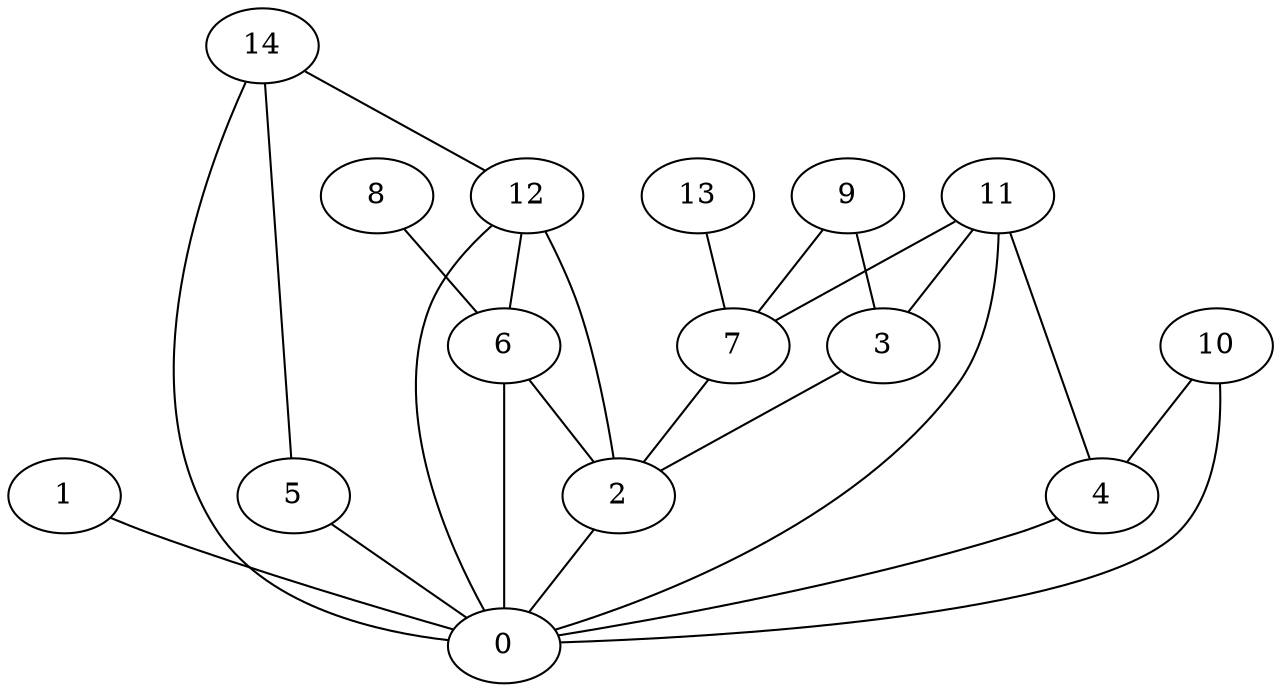 digraph "sensornet-topology" {
label = "";
rankdir="BT";"0"->"1" [arrowhead = "both"] 
"0"->"2" [arrowhead = "both"] 
"0"->"4" [arrowhead = "both"] 
"0"->"5" [arrowhead = "both"] 
"0"->"6" [arrowhead = "both"] 
"0"->"10" [arrowhead = "both"] 
"0"->"11" [arrowhead = "both"] 
"0"->"12" [arrowhead = "both"] 
"0"->"14" [arrowhead = "both"] 
"2"->"3" [arrowhead = "both"] 
"2"->"6" [arrowhead = "both"] 
"2"->"7" [arrowhead = "both"] 
"2"->"12" [arrowhead = "both"] 
"3"->"9" [arrowhead = "both"] 
"3"->"11" [arrowhead = "both"] 
"4"->"10" [arrowhead = "both"] 
"4"->"11" [arrowhead = "both"] 
"5"->"14" [arrowhead = "both"] 
"6"->"8" [arrowhead = "both"] 
"6"->"12" [arrowhead = "both"] 
"7"->"9" [arrowhead = "both"] 
"7"->"11" [arrowhead = "both"] 
"7"->"13" [arrowhead = "both"] 
"12"->"14" [arrowhead = "both"] 
}